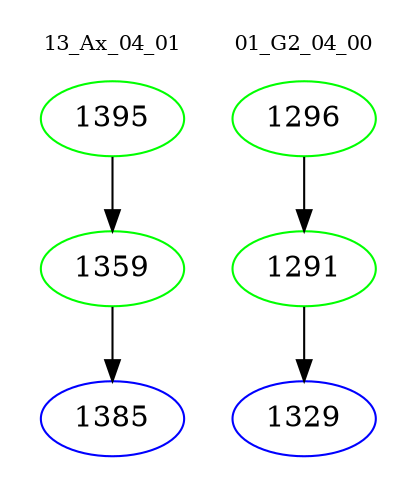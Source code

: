 digraph{
subgraph cluster_0 {
color = white
label = "13_Ax_04_01";
fontsize=10;
T0_1395 [label="1395", color="green"]
T0_1395 -> T0_1359 [color="black"]
T0_1359 [label="1359", color="green"]
T0_1359 -> T0_1385 [color="black"]
T0_1385 [label="1385", color="blue"]
}
subgraph cluster_1 {
color = white
label = "01_G2_04_00";
fontsize=10;
T1_1296 [label="1296", color="green"]
T1_1296 -> T1_1291 [color="black"]
T1_1291 [label="1291", color="green"]
T1_1291 -> T1_1329 [color="black"]
T1_1329 [label="1329", color="blue"]
}
}
